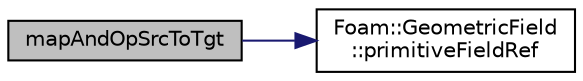 digraph "mapAndOpSrcToTgt"
{
  bgcolor="transparent";
  edge [fontname="Helvetica",fontsize="10",labelfontname="Helvetica",labelfontsize="10"];
  node [fontname="Helvetica",fontsize="10",shape=record];
  rankdir="LR";
  Node1 [label="mapAndOpSrcToTgt",height=0.2,width=0.4,color="black", fillcolor="grey75", style="filled" fontcolor="black"];
  Node1 -> Node2 [color="midnightblue",fontsize="10",style="solid",fontname="Helvetica"];
  Node2 [label="Foam::GeometricField\l::primitiveFieldRef",height=0.2,width=0.4,color="black",URL="$classFoam_1_1GeometricField.html#a5deba1b06a51dd5b1f8de8bde1e7e07b",tooltip="Return a reference to the internal field. "];
}
